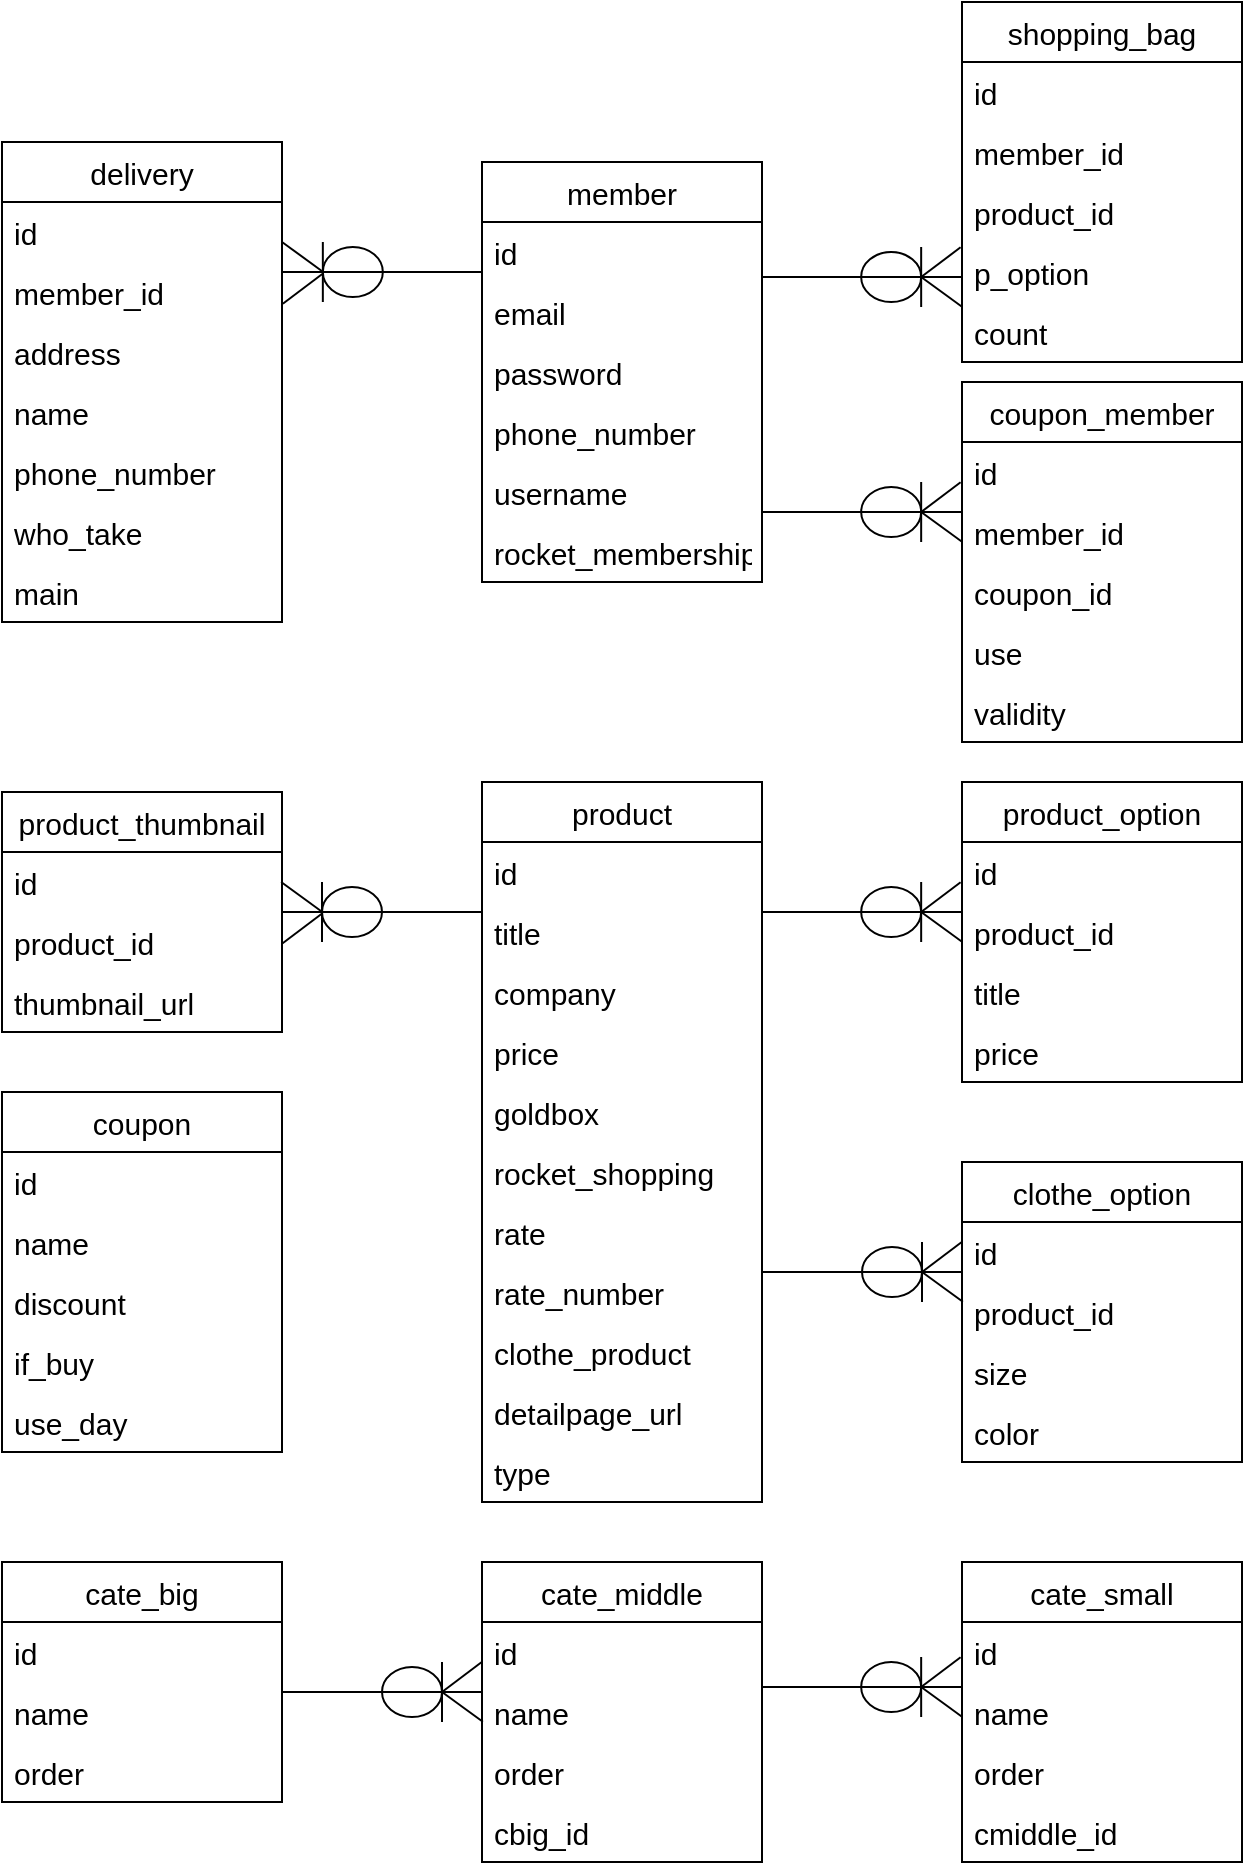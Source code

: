 <mxfile version="15.8.6" type="github">
  <diagram id="AK1Cj9njg4zsHotxsaLM" name="Page-1">
    <mxGraphModel dx="1773" dy="1619" grid="1" gridSize="10" guides="1" tooltips="1" connect="1" arrows="1" fold="1" page="1" pageScale="1" pageWidth="827" pageHeight="1169" math="0" shadow="0">
      <root>
        <mxCell id="0" />
        <mxCell id="1" parent="0" />
        <mxCell id="gSU4eqxGwdEbI_zjqgX5-113" value="" style="ellipse;whiteSpace=wrap;html=1;shadow=0;fontSize=15;" vertex="1" parent="1">
          <mxGeometry x="239.58" y="5" width="30" height="25" as="geometry" />
        </mxCell>
        <mxCell id="gSU4eqxGwdEbI_zjqgX5-13" value="member" style="swimlane;fontStyle=0;childLayout=stackLayout;horizontal=1;startSize=30;horizontalStack=0;resizeParent=1;resizeParentMax=0;resizeLast=0;collapsible=1;marginBottom=0;fontSize=15;" vertex="1" parent="1">
          <mxGeometry x="50" y="-40" width="140" height="210" as="geometry">
            <mxRectangle x="330" y="260" width="90" height="30" as="alternateBounds" />
          </mxGeometry>
        </mxCell>
        <mxCell id="gSU4eqxGwdEbI_zjqgX5-14" value="id" style="text;strokeColor=none;fillColor=none;align=left;verticalAlign=middle;spacingLeft=4;spacingRight=4;overflow=hidden;points=[[0,0.5],[1,0.5]];portConstraint=eastwest;rotatable=0;fontSize=15;" vertex="1" parent="gSU4eqxGwdEbI_zjqgX5-13">
          <mxGeometry y="30" width="140" height="30" as="geometry" />
        </mxCell>
        <mxCell id="gSU4eqxGwdEbI_zjqgX5-15" value="email" style="text;strokeColor=none;fillColor=none;align=left;verticalAlign=middle;spacingLeft=4;spacingRight=4;overflow=hidden;points=[[0,0.5],[1,0.5]];portConstraint=eastwest;rotatable=0;fontSize=15;" vertex="1" parent="gSU4eqxGwdEbI_zjqgX5-13">
          <mxGeometry y="60" width="140" height="30" as="geometry" />
        </mxCell>
        <mxCell id="gSU4eqxGwdEbI_zjqgX5-16" value="password" style="text;strokeColor=none;fillColor=none;align=left;verticalAlign=middle;spacingLeft=4;spacingRight=4;overflow=hidden;points=[[0,0.5],[1,0.5]];portConstraint=eastwest;rotatable=0;fontSize=15;" vertex="1" parent="gSU4eqxGwdEbI_zjqgX5-13">
          <mxGeometry y="90" width="140" height="30" as="geometry" />
        </mxCell>
        <mxCell id="gSU4eqxGwdEbI_zjqgX5-18" value="phone_number" style="text;strokeColor=none;fillColor=none;align=left;verticalAlign=middle;spacingLeft=4;spacingRight=4;overflow=hidden;points=[[0,0.5],[1,0.5]];portConstraint=eastwest;rotatable=0;fontSize=15;" vertex="1" parent="gSU4eqxGwdEbI_zjqgX5-13">
          <mxGeometry y="120" width="140" height="30" as="geometry" />
        </mxCell>
        <mxCell id="gSU4eqxGwdEbI_zjqgX5-19" value="username" style="text;strokeColor=none;fillColor=none;align=left;verticalAlign=middle;spacingLeft=4;spacingRight=4;overflow=hidden;points=[[0,0.5],[1,0.5]];portConstraint=eastwest;rotatable=0;fontSize=15;" vertex="1" parent="gSU4eqxGwdEbI_zjqgX5-13">
          <mxGeometry y="150" width="140" height="30" as="geometry" />
        </mxCell>
        <mxCell id="gSU4eqxGwdEbI_zjqgX5-22" value="rocket_membership" style="text;strokeColor=none;fillColor=none;align=left;verticalAlign=middle;spacingLeft=4;spacingRight=4;overflow=hidden;points=[[0,0.5],[1,0.5]];portConstraint=eastwest;rotatable=0;fontSize=15;" vertex="1" parent="gSU4eqxGwdEbI_zjqgX5-13">
          <mxGeometry y="180" width="140" height="30" as="geometry" />
        </mxCell>
        <mxCell id="gSU4eqxGwdEbI_zjqgX5-23" value="delivery" style="swimlane;fontStyle=0;childLayout=stackLayout;horizontal=1;startSize=30;horizontalStack=0;resizeParent=1;resizeParentMax=0;resizeLast=0;collapsible=1;marginBottom=0;fontSize=15;" vertex="1" parent="1">
          <mxGeometry x="-190" y="-50" width="140" height="240" as="geometry">
            <mxRectangle x="330" y="260" width="90" height="30" as="alternateBounds" />
          </mxGeometry>
        </mxCell>
        <mxCell id="gSU4eqxGwdEbI_zjqgX5-24" value="id" style="text;strokeColor=none;fillColor=none;align=left;verticalAlign=middle;spacingLeft=4;spacingRight=4;overflow=hidden;points=[[0,0.5],[1,0.5]];portConstraint=eastwest;rotatable=0;fontSize=15;" vertex="1" parent="gSU4eqxGwdEbI_zjqgX5-23">
          <mxGeometry y="30" width="140" height="30" as="geometry" />
        </mxCell>
        <mxCell id="gSU4eqxGwdEbI_zjqgX5-25" value="member_id" style="text;strokeColor=none;fillColor=none;align=left;verticalAlign=middle;spacingLeft=4;spacingRight=4;overflow=hidden;points=[[0,0.5],[1,0.5]];portConstraint=eastwest;rotatable=0;fontSize=15;" vertex="1" parent="gSU4eqxGwdEbI_zjqgX5-23">
          <mxGeometry y="60" width="140" height="30" as="geometry" />
        </mxCell>
        <mxCell id="gSU4eqxGwdEbI_zjqgX5-26" value="address" style="text;strokeColor=none;fillColor=none;align=left;verticalAlign=middle;spacingLeft=4;spacingRight=4;overflow=hidden;points=[[0,0.5],[1,0.5]];portConstraint=eastwest;rotatable=0;fontSize=15;" vertex="1" parent="gSU4eqxGwdEbI_zjqgX5-23">
          <mxGeometry y="90" width="140" height="30" as="geometry" />
        </mxCell>
        <mxCell id="gSU4eqxGwdEbI_zjqgX5-27" value="name" style="text;strokeColor=none;fillColor=none;align=left;verticalAlign=middle;spacingLeft=4;spacingRight=4;overflow=hidden;points=[[0,0.5],[1,0.5]];portConstraint=eastwest;rotatable=0;fontSize=15;" vertex="1" parent="gSU4eqxGwdEbI_zjqgX5-23">
          <mxGeometry y="120" width="140" height="30" as="geometry" />
        </mxCell>
        <mxCell id="gSU4eqxGwdEbI_zjqgX5-28" value="phone_number" style="text;strokeColor=none;fillColor=none;align=left;verticalAlign=middle;spacingLeft=4;spacingRight=4;overflow=hidden;points=[[0,0.5],[1,0.5]];portConstraint=eastwest;rotatable=0;fontSize=15;" vertex="1" parent="gSU4eqxGwdEbI_zjqgX5-23">
          <mxGeometry y="150" width="140" height="30" as="geometry" />
        </mxCell>
        <mxCell id="gSU4eqxGwdEbI_zjqgX5-29" value="who_take" style="text;strokeColor=none;fillColor=none;align=left;verticalAlign=middle;spacingLeft=4;spacingRight=4;overflow=hidden;points=[[0,0.5],[1,0.5]];portConstraint=eastwest;rotatable=0;fontSize=15;" vertex="1" parent="gSU4eqxGwdEbI_zjqgX5-23">
          <mxGeometry y="180" width="140" height="30" as="geometry" />
        </mxCell>
        <mxCell id="gSU4eqxGwdEbI_zjqgX5-37" value="main" style="text;strokeColor=none;fillColor=none;align=left;verticalAlign=middle;spacingLeft=4;spacingRight=4;overflow=hidden;points=[[0,0.5],[1,0.5]];portConstraint=eastwest;rotatable=0;fontSize=15;" vertex="1" parent="gSU4eqxGwdEbI_zjqgX5-23">
          <mxGeometry y="210" width="140" height="30" as="geometry" />
        </mxCell>
        <mxCell id="gSU4eqxGwdEbI_zjqgX5-38" value="coupon" style="swimlane;fontStyle=0;childLayout=stackLayout;horizontal=1;startSize=30;horizontalStack=0;resizeParent=1;resizeParentMax=0;resizeLast=0;collapsible=1;marginBottom=0;fontSize=15;" vertex="1" parent="1">
          <mxGeometry x="-190" y="425" width="140" height="180" as="geometry">
            <mxRectangle x="330" y="260" width="90" height="30" as="alternateBounds" />
          </mxGeometry>
        </mxCell>
        <mxCell id="gSU4eqxGwdEbI_zjqgX5-39" value="id" style="text;strokeColor=none;fillColor=none;align=left;verticalAlign=middle;spacingLeft=4;spacingRight=4;overflow=hidden;points=[[0,0.5],[1,0.5]];portConstraint=eastwest;rotatable=0;fontSize=15;" vertex="1" parent="gSU4eqxGwdEbI_zjqgX5-38">
          <mxGeometry y="30" width="140" height="30" as="geometry" />
        </mxCell>
        <mxCell id="gSU4eqxGwdEbI_zjqgX5-40" value="name" style="text;strokeColor=none;fillColor=none;align=left;verticalAlign=middle;spacingLeft=4;spacingRight=4;overflow=hidden;points=[[0,0.5],[1,0.5]];portConstraint=eastwest;rotatable=0;fontSize=15;" vertex="1" parent="gSU4eqxGwdEbI_zjqgX5-38">
          <mxGeometry y="60" width="140" height="30" as="geometry" />
        </mxCell>
        <mxCell id="gSU4eqxGwdEbI_zjqgX5-41" value="discount" style="text;strokeColor=none;fillColor=none;align=left;verticalAlign=middle;spacingLeft=4;spacingRight=4;overflow=hidden;points=[[0,0.5],[1,0.5]];portConstraint=eastwest;rotatable=0;fontSize=15;" vertex="1" parent="gSU4eqxGwdEbI_zjqgX5-38">
          <mxGeometry y="90" width="140" height="30" as="geometry" />
        </mxCell>
        <mxCell id="gSU4eqxGwdEbI_zjqgX5-42" value="if_buy" style="text;strokeColor=none;fillColor=none;align=left;verticalAlign=middle;spacingLeft=4;spacingRight=4;overflow=hidden;points=[[0,0.5],[1,0.5]];portConstraint=eastwest;rotatable=0;fontSize=15;" vertex="1" parent="gSU4eqxGwdEbI_zjqgX5-38">
          <mxGeometry y="120" width="140" height="30" as="geometry" />
        </mxCell>
        <mxCell id="gSU4eqxGwdEbI_zjqgX5-43" value="use_day" style="text;strokeColor=none;fillColor=none;align=left;verticalAlign=middle;spacingLeft=4;spacingRight=4;overflow=hidden;points=[[0,0.5],[1,0.5]];portConstraint=eastwest;rotatable=0;fontSize=15;" vertex="1" parent="gSU4eqxGwdEbI_zjqgX5-38">
          <mxGeometry y="150" width="140" height="30" as="geometry" />
        </mxCell>
        <mxCell id="gSU4eqxGwdEbI_zjqgX5-46" value="coupon_member" style="swimlane;fontStyle=0;childLayout=stackLayout;horizontal=1;startSize=30;horizontalStack=0;resizeParent=1;resizeParentMax=0;resizeLast=0;collapsible=1;marginBottom=0;fontSize=15;" vertex="1" parent="1">
          <mxGeometry x="290" y="70" width="140" height="180" as="geometry">
            <mxRectangle x="330" y="260" width="90" height="30" as="alternateBounds" />
          </mxGeometry>
        </mxCell>
        <mxCell id="gSU4eqxGwdEbI_zjqgX5-47" value="id" style="text;strokeColor=none;fillColor=none;align=left;verticalAlign=middle;spacingLeft=4;spacingRight=4;overflow=hidden;points=[[0,0.5],[1,0.5]];portConstraint=eastwest;rotatable=0;fontSize=15;" vertex="1" parent="gSU4eqxGwdEbI_zjqgX5-46">
          <mxGeometry y="30" width="140" height="30" as="geometry" />
        </mxCell>
        <mxCell id="gSU4eqxGwdEbI_zjqgX5-48" value="member_id" style="text;strokeColor=none;fillColor=none;align=left;verticalAlign=middle;spacingLeft=4;spacingRight=4;overflow=hidden;points=[[0,0.5],[1,0.5]];portConstraint=eastwest;rotatable=0;fontSize=15;" vertex="1" parent="gSU4eqxGwdEbI_zjqgX5-46">
          <mxGeometry y="60" width="140" height="30" as="geometry" />
        </mxCell>
        <mxCell id="gSU4eqxGwdEbI_zjqgX5-49" value="coupon_id" style="text;strokeColor=none;fillColor=none;align=left;verticalAlign=middle;spacingLeft=4;spacingRight=4;overflow=hidden;points=[[0,0.5],[1,0.5]];portConstraint=eastwest;rotatable=0;fontSize=15;" vertex="1" parent="gSU4eqxGwdEbI_zjqgX5-46">
          <mxGeometry y="90" width="140" height="30" as="geometry" />
        </mxCell>
        <mxCell id="gSU4eqxGwdEbI_zjqgX5-50" value="use" style="text;strokeColor=none;fillColor=none;align=left;verticalAlign=middle;spacingLeft=4;spacingRight=4;overflow=hidden;points=[[0,0.5],[1,0.5]];portConstraint=eastwest;rotatable=0;fontSize=15;" vertex="1" parent="gSU4eqxGwdEbI_zjqgX5-46">
          <mxGeometry y="120" width="140" height="30" as="geometry" />
        </mxCell>
        <mxCell id="gSU4eqxGwdEbI_zjqgX5-51" value="validity" style="text;strokeColor=none;fillColor=none;align=left;verticalAlign=middle;spacingLeft=4;spacingRight=4;overflow=hidden;points=[[0,0.5],[1,0.5]];portConstraint=eastwest;rotatable=0;fontSize=15;" vertex="1" parent="gSU4eqxGwdEbI_zjqgX5-46">
          <mxGeometry y="150" width="140" height="30" as="geometry" />
        </mxCell>
        <mxCell id="gSU4eqxGwdEbI_zjqgX5-52" value="product" style="swimlane;fontStyle=0;childLayout=stackLayout;horizontal=1;startSize=30;horizontalStack=0;resizeParent=1;resizeParentMax=0;resizeLast=0;collapsible=1;marginBottom=0;fontSize=15;" vertex="1" parent="1">
          <mxGeometry x="50" y="270" width="140" height="360" as="geometry">
            <mxRectangle x="330" y="260" width="90" height="30" as="alternateBounds" />
          </mxGeometry>
        </mxCell>
        <mxCell id="gSU4eqxGwdEbI_zjqgX5-53" value="id" style="text;strokeColor=none;fillColor=none;align=left;verticalAlign=middle;spacingLeft=4;spacingRight=4;overflow=hidden;points=[[0,0.5],[1,0.5]];portConstraint=eastwest;rotatable=0;fontSize=15;" vertex="1" parent="gSU4eqxGwdEbI_zjqgX5-52">
          <mxGeometry y="30" width="140" height="30" as="geometry" />
        </mxCell>
        <mxCell id="gSU4eqxGwdEbI_zjqgX5-54" value="title" style="text;strokeColor=none;fillColor=none;align=left;verticalAlign=middle;spacingLeft=4;spacingRight=4;overflow=hidden;points=[[0,0.5],[1,0.5]];portConstraint=eastwest;rotatable=0;fontSize=15;" vertex="1" parent="gSU4eqxGwdEbI_zjqgX5-52">
          <mxGeometry y="60" width="140" height="30" as="geometry" />
        </mxCell>
        <mxCell id="gSU4eqxGwdEbI_zjqgX5-55" value="company" style="text;strokeColor=none;fillColor=none;align=left;verticalAlign=middle;spacingLeft=4;spacingRight=4;overflow=hidden;points=[[0,0.5],[1,0.5]];portConstraint=eastwest;rotatable=0;fontSize=15;" vertex="1" parent="gSU4eqxGwdEbI_zjqgX5-52">
          <mxGeometry y="90" width="140" height="30" as="geometry" />
        </mxCell>
        <mxCell id="gSU4eqxGwdEbI_zjqgX5-56" value="price" style="text;strokeColor=none;fillColor=none;align=left;verticalAlign=middle;spacingLeft=4;spacingRight=4;overflow=hidden;points=[[0,0.5],[1,0.5]];portConstraint=eastwest;rotatable=0;fontSize=15;" vertex="1" parent="gSU4eqxGwdEbI_zjqgX5-52">
          <mxGeometry y="120" width="140" height="30" as="geometry" />
        </mxCell>
        <mxCell id="gSU4eqxGwdEbI_zjqgX5-57" value="goldbox" style="text;strokeColor=none;fillColor=none;align=left;verticalAlign=middle;spacingLeft=4;spacingRight=4;overflow=hidden;points=[[0,0.5],[1,0.5]];portConstraint=eastwest;rotatable=0;fontSize=15;" vertex="1" parent="gSU4eqxGwdEbI_zjqgX5-52">
          <mxGeometry y="150" width="140" height="30" as="geometry" />
        </mxCell>
        <mxCell id="gSU4eqxGwdEbI_zjqgX5-58" value="rocket_shopping" style="text;strokeColor=none;fillColor=none;align=left;verticalAlign=middle;spacingLeft=4;spacingRight=4;overflow=hidden;points=[[0,0.5],[1,0.5]];portConstraint=eastwest;rotatable=0;fontSize=15;" vertex="1" parent="gSU4eqxGwdEbI_zjqgX5-52">
          <mxGeometry y="180" width="140" height="30" as="geometry" />
        </mxCell>
        <mxCell id="gSU4eqxGwdEbI_zjqgX5-59" value="rate" style="text;strokeColor=none;fillColor=none;align=left;verticalAlign=middle;spacingLeft=4;spacingRight=4;overflow=hidden;points=[[0,0.5],[1,0.5]];portConstraint=eastwest;rotatable=0;fontSize=15;" vertex="1" parent="gSU4eqxGwdEbI_zjqgX5-52">
          <mxGeometry y="210" width="140" height="30" as="geometry" />
        </mxCell>
        <mxCell id="gSU4eqxGwdEbI_zjqgX5-60" value="rate_number" style="text;strokeColor=none;fillColor=none;align=left;verticalAlign=middle;spacingLeft=4;spacingRight=4;overflow=hidden;points=[[0,0.5],[1,0.5]];portConstraint=eastwest;rotatable=0;fontSize=15;" vertex="1" parent="gSU4eqxGwdEbI_zjqgX5-52">
          <mxGeometry y="240" width="140" height="30" as="geometry" />
        </mxCell>
        <mxCell id="gSU4eqxGwdEbI_zjqgX5-62" value="clothe_product" style="text;strokeColor=none;fillColor=none;align=left;verticalAlign=middle;spacingLeft=4;spacingRight=4;overflow=hidden;points=[[0,0.5],[1,0.5]];portConstraint=eastwest;rotatable=0;fontSize=15;" vertex="1" parent="gSU4eqxGwdEbI_zjqgX5-52">
          <mxGeometry y="270" width="140" height="30" as="geometry" />
        </mxCell>
        <mxCell id="gSU4eqxGwdEbI_zjqgX5-63" value="detailpage_url" style="text;strokeColor=none;fillColor=none;align=left;verticalAlign=middle;spacingLeft=4;spacingRight=4;overflow=hidden;points=[[0,0.5],[1,0.5]];portConstraint=eastwest;rotatable=0;fontSize=15;" vertex="1" parent="gSU4eqxGwdEbI_zjqgX5-52">
          <mxGeometry y="300" width="140" height="30" as="geometry" />
        </mxCell>
        <mxCell id="gSU4eqxGwdEbI_zjqgX5-64" value="type" style="text;strokeColor=none;fillColor=none;align=left;verticalAlign=middle;spacingLeft=4;spacingRight=4;overflow=hidden;points=[[0,0.5],[1,0.5]];portConstraint=eastwest;rotatable=0;fontSize=15;" vertex="1" parent="gSU4eqxGwdEbI_zjqgX5-52">
          <mxGeometry y="330" width="140" height="30" as="geometry" />
        </mxCell>
        <mxCell id="gSU4eqxGwdEbI_zjqgX5-65" value="product_option" style="swimlane;fontStyle=0;childLayout=stackLayout;horizontal=1;startSize=30;horizontalStack=0;resizeParent=1;resizeParentMax=0;resizeLast=0;collapsible=1;marginBottom=0;fontSize=15;" vertex="1" parent="1">
          <mxGeometry x="290" y="270" width="140" height="150" as="geometry">
            <mxRectangle x="330" y="260" width="90" height="30" as="alternateBounds" />
          </mxGeometry>
        </mxCell>
        <mxCell id="gSU4eqxGwdEbI_zjqgX5-66" value="id" style="text;strokeColor=none;fillColor=none;align=left;verticalAlign=middle;spacingLeft=4;spacingRight=4;overflow=hidden;points=[[0,0.5],[1,0.5]];portConstraint=eastwest;rotatable=0;fontSize=15;" vertex="1" parent="gSU4eqxGwdEbI_zjqgX5-65">
          <mxGeometry y="30" width="140" height="30" as="geometry" />
        </mxCell>
        <mxCell id="gSU4eqxGwdEbI_zjqgX5-67" value="product_id" style="text;strokeColor=none;fillColor=none;align=left;verticalAlign=middle;spacingLeft=4;spacingRight=4;overflow=hidden;points=[[0,0.5],[1,0.5]];portConstraint=eastwest;rotatable=0;fontSize=15;" vertex="1" parent="gSU4eqxGwdEbI_zjqgX5-65">
          <mxGeometry y="60" width="140" height="30" as="geometry" />
        </mxCell>
        <mxCell id="gSU4eqxGwdEbI_zjqgX5-68" value="title" style="text;strokeColor=none;fillColor=none;align=left;verticalAlign=middle;spacingLeft=4;spacingRight=4;overflow=hidden;points=[[0,0.5],[1,0.5]];portConstraint=eastwest;rotatable=0;fontSize=15;" vertex="1" parent="gSU4eqxGwdEbI_zjqgX5-65">
          <mxGeometry y="90" width="140" height="30" as="geometry" />
        </mxCell>
        <mxCell id="gSU4eqxGwdEbI_zjqgX5-69" value="price" style="text;strokeColor=none;fillColor=none;align=left;verticalAlign=middle;spacingLeft=4;spacingRight=4;overflow=hidden;points=[[0,0.5],[1,0.5]];portConstraint=eastwest;rotatable=0;fontSize=15;" vertex="1" parent="gSU4eqxGwdEbI_zjqgX5-65">
          <mxGeometry y="120" width="140" height="30" as="geometry" />
        </mxCell>
        <mxCell id="gSU4eqxGwdEbI_zjqgX5-77" value="clothe_option" style="swimlane;fontStyle=0;childLayout=stackLayout;horizontal=1;startSize=30;horizontalStack=0;resizeParent=1;resizeParentMax=0;resizeLast=0;collapsible=1;marginBottom=0;fontSize=15;" vertex="1" parent="1">
          <mxGeometry x="290" y="460" width="140" height="150" as="geometry">
            <mxRectangle x="330" y="260" width="90" height="30" as="alternateBounds" />
          </mxGeometry>
        </mxCell>
        <mxCell id="gSU4eqxGwdEbI_zjqgX5-78" value="id" style="text;strokeColor=none;fillColor=none;align=left;verticalAlign=middle;spacingLeft=4;spacingRight=4;overflow=hidden;points=[[0,0.5],[1,0.5]];portConstraint=eastwest;rotatable=0;fontSize=15;" vertex="1" parent="gSU4eqxGwdEbI_zjqgX5-77">
          <mxGeometry y="30" width="140" height="30" as="geometry" />
        </mxCell>
        <mxCell id="gSU4eqxGwdEbI_zjqgX5-79" value="product_id" style="text;strokeColor=none;fillColor=none;align=left;verticalAlign=middle;spacingLeft=4;spacingRight=4;overflow=hidden;points=[[0,0.5],[1,0.5]];portConstraint=eastwest;rotatable=0;fontSize=15;" vertex="1" parent="gSU4eqxGwdEbI_zjqgX5-77">
          <mxGeometry y="60" width="140" height="30" as="geometry" />
        </mxCell>
        <mxCell id="gSU4eqxGwdEbI_zjqgX5-80" value="size" style="text;strokeColor=none;fillColor=none;align=left;verticalAlign=middle;spacingLeft=4;spacingRight=4;overflow=hidden;points=[[0,0.5],[1,0.5]];portConstraint=eastwest;rotatable=0;fontSize=15;" vertex="1" parent="gSU4eqxGwdEbI_zjqgX5-77">
          <mxGeometry y="90" width="140" height="30" as="geometry" />
        </mxCell>
        <mxCell id="gSU4eqxGwdEbI_zjqgX5-81" value="color" style="text;strokeColor=none;fillColor=none;align=left;verticalAlign=middle;spacingLeft=4;spacingRight=4;overflow=hidden;points=[[0,0.5],[1,0.5]];portConstraint=eastwest;rotatable=0;fontSize=15;" vertex="1" parent="gSU4eqxGwdEbI_zjqgX5-77">
          <mxGeometry y="120" width="140" height="30" as="geometry" />
        </mxCell>
        <mxCell id="gSU4eqxGwdEbI_zjqgX5-82" value="product_thumbnail" style="swimlane;fontStyle=0;childLayout=stackLayout;horizontal=1;startSize=30;horizontalStack=0;resizeParent=1;resizeParentMax=0;resizeLast=0;collapsible=1;marginBottom=0;fontSize=15;" vertex="1" parent="1">
          <mxGeometry x="-190" y="275" width="140" height="120" as="geometry">
            <mxRectangle x="330" y="260" width="90" height="30" as="alternateBounds" />
          </mxGeometry>
        </mxCell>
        <mxCell id="gSU4eqxGwdEbI_zjqgX5-83" value="id" style="text;strokeColor=none;fillColor=none;align=left;verticalAlign=middle;spacingLeft=4;spacingRight=4;overflow=hidden;points=[[0,0.5],[1,0.5]];portConstraint=eastwest;rotatable=0;fontSize=15;" vertex="1" parent="gSU4eqxGwdEbI_zjqgX5-82">
          <mxGeometry y="30" width="140" height="30" as="geometry" />
        </mxCell>
        <mxCell id="gSU4eqxGwdEbI_zjqgX5-84" value="product_id" style="text;strokeColor=none;fillColor=none;align=left;verticalAlign=middle;spacingLeft=4;spacingRight=4;overflow=hidden;points=[[0,0.5],[1,0.5]];portConstraint=eastwest;rotatable=0;fontSize=15;" vertex="1" parent="gSU4eqxGwdEbI_zjqgX5-82">
          <mxGeometry y="60" width="140" height="30" as="geometry" />
        </mxCell>
        <mxCell id="gSU4eqxGwdEbI_zjqgX5-85" value="thumbnail_url" style="text;strokeColor=none;fillColor=none;align=left;verticalAlign=middle;spacingLeft=4;spacingRight=4;overflow=hidden;points=[[0,0.5],[1,0.5]];portConstraint=eastwest;rotatable=0;fontSize=15;" vertex="1" parent="gSU4eqxGwdEbI_zjqgX5-82">
          <mxGeometry y="90" width="140" height="30" as="geometry" />
        </mxCell>
        <mxCell id="gSU4eqxGwdEbI_zjqgX5-87" value="cate_big" style="swimlane;fontStyle=0;childLayout=stackLayout;horizontal=1;startSize=30;horizontalStack=0;resizeParent=1;resizeParentMax=0;resizeLast=0;collapsible=1;marginBottom=0;fontSize=15;" vertex="1" parent="1">
          <mxGeometry x="-190" y="660" width="140" height="120" as="geometry">
            <mxRectangle x="330" y="260" width="90" height="30" as="alternateBounds" />
          </mxGeometry>
        </mxCell>
        <mxCell id="gSU4eqxGwdEbI_zjqgX5-88" value="id" style="text;strokeColor=none;fillColor=none;align=left;verticalAlign=middle;spacingLeft=4;spacingRight=4;overflow=hidden;points=[[0,0.5],[1,0.5]];portConstraint=eastwest;rotatable=0;fontSize=15;" vertex="1" parent="gSU4eqxGwdEbI_zjqgX5-87">
          <mxGeometry y="30" width="140" height="30" as="geometry" />
        </mxCell>
        <mxCell id="gSU4eqxGwdEbI_zjqgX5-89" value="name" style="text;strokeColor=none;fillColor=none;align=left;verticalAlign=middle;spacingLeft=4;spacingRight=4;overflow=hidden;points=[[0,0.5],[1,0.5]];portConstraint=eastwest;rotatable=0;fontSize=15;" vertex="1" parent="gSU4eqxGwdEbI_zjqgX5-87">
          <mxGeometry y="60" width="140" height="30" as="geometry" />
        </mxCell>
        <mxCell id="gSU4eqxGwdEbI_zjqgX5-90" value="order" style="text;strokeColor=none;fillColor=none;align=left;verticalAlign=middle;spacingLeft=4;spacingRight=4;overflow=hidden;points=[[0,0.5],[1,0.5]];portConstraint=eastwest;rotatable=0;fontSize=15;" vertex="1" parent="gSU4eqxGwdEbI_zjqgX5-87">
          <mxGeometry y="90" width="140" height="30" as="geometry" />
        </mxCell>
        <mxCell id="gSU4eqxGwdEbI_zjqgX5-92" value="cate_middle" style="swimlane;fontStyle=0;childLayout=stackLayout;horizontal=1;startSize=30;horizontalStack=0;resizeParent=1;resizeParentMax=0;resizeLast=0;collapsible=1;marginBottom=0;fontSize=15;" vertex="1" parent="1">
          <mxGeometry x="50" y="660" width="140" height="150" as="geometry">
            <mxRectangle x="330" y="260" width="90" height="30" as="alternateBounds" />
          </mxGeometry>
        </mxCell>
        <mxCell id="gSU4eqxGwdEbI_zjqgX5-93" value="id" style="text;strokeColor=none;fillColor=none;align=left;verticalAlign=middle;spacingLeft=4;spacingRight=4;overflow=hidden;points=[[0,0.5],[1,0.5]];portConstraint=eastwest;rotatable=0;fontSize=15;" vertex="1" parent="gSU4eqxGwdEbI_zjqgX5-92">
          <mxGeometry y="30" width="140" height="30" as="geometry" />
        </mxCell>
        <mxCell id="gSU4eqxGwdEbI_zjqgX5-94" value="name" style="text;strokeColor=none;fillColor=none;align=left;verticalAlign=middle;spacingLeft=4;spacingRight=4;overflow=hidden;points=[[0,0.5],[1,0.5]];portConstraint=eastwest;rotatable=0;fontSize=15;" vertex="1" parent="gSU4eqxGwdEbI_zjqgX5-92">
          <mxGeometry y="60" width="140" height="30" as="geometry" />
        </mxCell>
        <mxCell id="gSU4eqxGwdEbI_zjqgX5-95" value="order" style="text;strokeColor=none;fillColor=none;align=left;verticalAlign=middle;spacingLeft=4;spacingRight=4;overflow=hidden;points=[[0,0.5],[1,0.5]];portConstraint=eastwest;rotatable=0;fontSize=15;" vertex="1" parent="gSU4eqxGwdEbI_zjqgX5-92">
          <mxGeometry y="90" width="140" height="30" as="geometry" />
        </mxCell>
        <mxCell id="gSU4eqxGwdEbI_zjqgX5-96" value="cbig_id" style="text;strokeColor=none;fillColor=none;align=left;verticalAlign=middle;spacingLeft=4;spacingRight=4;overflow=hidden;points=[[0,0.5],[1,0.5]];portConstraint=eastwest;rotatable=0;fontSize=15;" vertex="1" parent="gSU4eqxGwdEbI_zjqgX5-92">
          <mxGeometry y="120" width="140" height="30" as="geometry" />
        </mxCell>
        <mxCell id="gSU4eqxGwdEbI_zjqgX5-97" value="cate_small" style="swimlane;fontStyle=0;childLayout=stackLayout;horizontal=1;startSize=30;horizontalStack=0;resizeParent=1;resizeParentMax=0;resizeLast=0;collapsible=1;marginBottom=0;fontSize=15;" vertex="1" parent="1">
          <mxGeometry x="290" y="660" width="140" height="150" as="geometry">
            <mxRectangle x="330" y="260" width="90" height="30" as="alternateBounds" />
          </mxGeometry>
        </mxCell>
        <mxCell id="gSU4eqxGwdEbI_zjqgX5-98" value="id" style="text;strokeColor=none;fillColor=none;align=left;verticalAlign=middle;spacingLeft=4;spacingRight=4;overflow=hidden;points=[[0,0.5],[1,0.5]];portConstraint=eastwest;rotatable=0;fontSize=15;" vertex="1" parent="gSU4eqxGwdEbI_zjqgX5-97">
          <mxGeometry y="30" width="140" height="30" as="geometry" />
        </mxCell>
        <mxCell id="gSU4eqxGwdEbI_zjqgX5-99" value="name" style="text;strokeColor=none;fillColor=none;align=left;verticalAlign=middle;spacingLeft=4;spacingRight=4;overflow=hidden;points=[[0,0.5],[1,0.5]];portConstraint=eastwest;rotatable=0;fontSize=15;" vertex="1" parent="gSU4eqxGwdEbI_zjqgX5-97">
          <mxGeometry y="60" width="140" height="30" as="geometry" />
        </mxCell>
        <mxCell id="gSU4eqxGwdEbI_zjqgX5-100" value="order" style="text;strokeColor=none;fillColor=none;align=left;verticalAlign=middle;spacingLeft=4;spacingRight=4;overflow=hidden;points=[[0,0.5],[1,0.5]];portConstraint=eastwest;rotatable=0;fontSize=15;" vertex="1" parent="gSU4eqxGwdEbI_zjqgX5-97">
          <mxGeometry y="90" width="140" height="30" as="geometry" />
        </mxCell>
        <mxCell id="gSU4eqxGwdEbI_zjqgX5-101" value="cmiddle_id" style="text;strokeColor=none;fillColor=none;align=left;verticalAlign=middle;spacingLeft=4;spacingRight=4;overflow=hidden;points=[[0,0.5],[1,0.5]];portConstraint=eastwest;rotatable=0;fontSize=15;" vertex="1" parent="gSU4eqxGwdEbI_zjqgX5-97">
          <mxGeometry y="120" width="140" height="30" as="geometry" />
        </mxCell>
        <mxCell id="gSU4eqxGwdEbI_zjqgX5-102" value="shopping_bag" style="swimlane;fontStyle=0;childLayout=stackLayout;horizontal=1;startSize=30;horizontalStack=0;resizeParent=1;resizeParentMax=0;resizeLast=0;collapsible=1;marginBottom=0;fontSize=15;" vertex="1" parent="1">
          <mxGeometry x="290" y="-120" width="140" height="180" as="geometry">
            <mxRectangle x="330" y="260" width="90" height="30" as="alternateBounds" />
          </mxGeometry>
        </mxCell>
        <mxCell id="gSU4eqxGwdEbI_zjqgX5-103" value="id" style="text;strokeColor=none;fillColor=none;align=left;verticalAlign=middle;spacingLeft=4;spacingRight=4;overflow=hidden;points=[[0,0.5],[1,0.5]];portConstraint=eastwest;rotatable=0;fontSize=15;" vertex="1" parent="gSU4eqxGwdEbI_zjqgX5-102">
          <mxGeometry y="30" width="140" height="30" as="geometry" />
        </mxCell>
        <mxCell id="gSU4eqxGwdEbI_zjqgX5-104" value="member_id" style="text;strokeColor=none;fillColor=none;align=left;verticalAlign=middle;spacingLeft=4;spacingRight=4;overflow=hidden;points=[[0,0.5],[1,0.5]];portConstraint=eastwest;rotatable=0;fontSize=15;" vertex="1" parent="gSU4eqxGwdEbI_zjqgX5-102">
          <mxGeometry y="60" width="140" height="30" as="geometry" />
        </mxCell>
        <mxCell id="gSU4eqxGwdEbI_zjqgX5-105" value="product_id" style="text;strokeColor=none;fillColor=none;align=left;verticalAlign=middle;spacingLeft=4;spacingRight=4;overflow=hidden;points=[[0,0.5],[1,0.5]];portConstraint=eastwest;rotatable=0;fontSize=15;" vertex="1" parent="gSU4eqxGwdEbI_zjqgX5-102">
          <mxGeometry y="90" width="140" height="30" as="geometry" />
        </mxCell>
        <mxCell id="gSU4eqxGwdEbI_zjqgX5-106" value="p_option" style="text;strokeColor=none;fillColor=none;align=left;verticalAlign=middle;spacingLeft=4;spacingRight=4;overflow=hidden;points=[[0,0.5],[1,0.5]];portConstraint=eastwest;rotatable=0;fontSize=15;" vertex="1" parent="gSU4eqxGwdEbI_zjqgX5-102">
          <mxGeometry y="120" width="140" height="30" as="geometry" />
        </mxCell>
        <mxCell id="gSU4eqxGwdEbI_zjqgX5-107" value="count" style="text;strokeColor=none;fillColor=none;align=left;verticalAlign=middle;spacingLeft=4;spacingRight=4;overflow=hidden;points=[[0,0.5],[1,0.5]];portConstraint=eastwest;rotatable=0;fontSize=15;" vertex="1" parent="gSU4eqxGwdEbI_zjqgX5-102">
          <mxGeometry y="150" width="140" height="30" as="geometry" />
        </mxCell>
        <mxCell id="gSU4eqxGwdEbI_zjqgX5-110" value="" style="endArrow=none;html=1;rounded=0;fontSize=15;strokeWidth=1;exitX=0;exitY=0.5;exitDx=0;exitDy=0;entryX=0;entryY=0.5;entryDx=0;entryDy=0;startArrow=none;" edge="1" parent="1" source="gSU4eqxGwdEbI_zjqgX5-113">
          <mxGeometry width="50" height="50" relative="1" as="geometry">
            <mxPoint x="379.58" y="142.5" as="sourcePoint" />
            <mxPoint x="289.58" y="17.5" as="targetPoint" />
          </mxGeometry>
        </mxCell>
        <mxCell id="gSU4eqxGwdEbI_zjqgX5-111" value="" style="endArrow=none;html=1;rounded=0;fontSize=15;strokeWidth=1;entryX=-0.002;entryY=1.005;entryDx=0;entryDy=0;entryPerimeter=0;" edge="1" parent="1">
          <mxGeometry width="50" height="50" relative="1" as="geometry">
            <mxPoint x="269.58" y="17.5" as="sourcePoint" />
            <mxPoint x="289.3" y="2.65" as="targetPoint" />
          </mxGeometry>
        </mxCell>
        <mxCell id="gSU4eqxGwdEbI_zjqgX5-112" value="" style="endArrow=none;html=1;rounded=0;fontSize=15;strokeWidth=1;entryX=0.003;entryY=-0.005;entryDx=0;entryDy=0;entryPerimeter=0;" edge="1" parent="1">
          <mxGeometry width="50" height="50" relative="1" as="geometry">
            <mxPoint x="269.58" y="17.5" as="sourcePoint" />
            <mxPoint x="290.0" y="32.35" as="targetPoint" />
          </mxGeometry>
        </mxCell>
        <mxCell id="gSU4eqxGwdEbI_zjqgX5-115" value="" style="endArrow=none;html=1;rounded=0;fontSize=15;strokeWidth=1;" edge="1" parent="1">
          <mxGeometry width="50" height="50" relative="1" as="geometry">
            <mxPoint x="269.58" y="32.5" as="sourcePoint" />
            <mxPoint x="269.58" y="2.5" as="targetPoint" />
          </mxGeometry>
        </mxCell>
        <mxCell id="gSU4eqxGwdEbI_zjqgX5-116" value="" style="endArrow=none;html=1;rounded=0;fontSize=15;strokeWidth=1;exitX=1;exitY=0.5;exitDx=0;exitDy=0;entryX=0;entryY=0.5;entryDx=0;entryDy=0;" edge="1" parent="1" target="gSU4eqxGwdEbI_zjqgX5-113">
          <mxGeometry width="50" height="50" relative="1" as="geometry">
            <mxPoint x="189.58" y="17.5" as="sourcePoint" />
            <mxPoint x="289.58" y="17.5" as="targetPoint" />
          </mxGeometry>
        </mxCell>
        <mxCell id="gSU4eqxGwdEbI_zjqgX5-117" value="" style="ellipse;whiteSpace=wrap;html=1;shadow=0;fontSize=15;" vertex="1" parent="1">
          <mxGeometry x="239.58" y="322.5" width="30" height="25" as="geometry" />
        </mxCell>
        <mxCell id="gSU4eqxGwdEbI_zjqgX5-118" value="" style="endArrow=none;html=1;rounded=0;fontSize=15;strokeWidth=1;exitX=0;exitY=0.5;exitDx=0;exitDy=0;entryX=0;entryY=0.5;entryDx=0;entryDy=0;startArrow=none;" edge="1" parent="1" source="gSU4eqxGwdEbI_zjqgX5-117">
          <mxGeometry width="50" height="50" relative="1" as="geometry">
            <mxPoint x="379.58" y="460" as="sourcePoint" />
            <mxPoint x="289.58" y="335" as="targetPoint" />
          </mxGeometry>
        </mxCell>
        <mxCell id="gSU4eqxGwdEbI_zjqgX5-119" value="" style="endArrow=none;html=1;rounded=0;fontSize=15;strokeWidth=1;entryX=-0.002;entryY=1.005;entryDx=0;entryDy=0;entryPerimeter=0;" edge="1" parent="1">
          <mxGeometry width="50" height="50" relative="1" as="geometry">
            <mxPoint x="269.58" y="335" as="sourcePoint" />
            <mxPoint x="289.3" y="320.15" as="targetPoint" />
          </mxGeometry>
        </mxCell>
        <mxCell id="gSU4eqxGwdEbI_zjqgX5-120" value="" style="endArrow=none;html=1;rounded=0;fontSize=15;strokeWidth=1;entryX=0.003;entryY=-0.005;entryDx=0;entryDy=0;entryPerimeter=0;" edge="1" parent="1">
          <mxGeometry width="50" height="50" relative="1" as="geometry">
            <mxPoint x="269.58" y="335" as="sourcePoint" />
            <mxPoint x="290.0" y="349.85" as="targetPoint" />
          </mxGeometry>
        </mxCell>
        <mxCell id="gSU4eqxGwdEbI_zjqgX5-121" value="" style="endArrow=none;html=1;rounded=0;fontSize=15;strokeWidth=1;" edge="1" parent="1">
          <mxGeometry width="50" height="50" relative="1" as="geometry">
            <mxPoint x="269.58" y="350" as="sourcePoint" />
            <mxPoint x="269.58" y="320" as="targetPoint" />
          </mxGeometry>
        </mxCell>
        <mxCell id="gSU4eqxGwdEbI_zjqgX5-122" value="" style="endArrow=none;html=1;rounded=0;fontSize=15;strokeWidth=1;exitX=1;exitY=0.5;exitDx=0;exitDy=0;entryX=0;entryY=0.5;entryDx=0;entryDy=0;" edge="1" parent="1" target="gSU4eqxGwdEbI_zjqgX5-117">
          <mxGeometry width="50" height="50" relative="1" as="geometry">
            <mxPoint x="189.58" y="335" as="sourcePoint" />
            <mxPoint x="289.58" y="335" as="targetPoint" />
          </mxGeometry>
        </mxCell>
        <mxCell id="gSU4eqxGwdEbI_zjqgX5-123" value="" style="ellipse;whiteSpace=wrap;html=1;shadow=0;fontSize=15;" vertex="1" parent="1">
          <mxGeometry x="240" y="502.5" width="30" height="25" as="geometry" />
        </mxCell>
        <mxCell id="gSU4eqxGwdEbI_zjqgX5-124" value="" style="endArrow=none;html=1;rounded=0;fontSize=15;strokeWidth=1;exitX=0;exitY=0.5;exitDx=0;exitDy=0;entryX=0;entryY=0.5;entryDx=0;entryDy=0;startArrow=none;" edge="1" parent="1" source="gSU4eqxGwdEbI_zjqgX5-123">
          <mxGeometry width="50" height="50" relative="1" as="geometry">
            <mxPoint x="380" y="640" as="sourcePoint" />
            <mxPoint x="290" y="515" as="targetPoint" />
          </mxGeometry>
        </mxCell>
        <mxCell id="gSU4eqxGwdEbI_zjqgX5-125" value="" style="endArrow=none;html=1;rounded=0;fontSize=15;strokeWidth=1;entryX=-0.002;entryY=1.005;entryDx=0;entryDy=0;entryPerimeter=0;" edge="1" parent="1">
          <mxGeometry width="50" height="50" relative="1" as="geometry">
            <mxPoint x="270" y="515" as="sourcePoint" />
            <mxPoint x="289.72" y="500.15" as="targetPoint" />
          </mxGeometry>
        </mxCell>
        <mxCell id="gSU4eqxGwdEbI_zjqgX5-126" value="" style="endArrow=none;html=1;rounded=0;fontSize=15;strokeWidth=1;entryX=0.003;entryY=-0.005;entryDx=0;entryDy=0;entryPerimeter=0;" edge="1" parent="1">
          <mxGeometry width="50" height="50" relative="1" as="geometry">
            <mxPoint x="270" y="515" as="sourcePoint" />
            <mxPoint x="290.42" y="529.85" as="targetPoint" />
          </mxGeometry>
        </mxCell>
        <mxCell id="gSU4eqxGwdEbI_zjqgX5-127" value="" style="endArrow=none;html=1;rounded=0;fontSize=15;strokeWidth=1;" edge="1" parent="1">
          <mxGeometry width="50" height="50" relative="1" as="geometry">
            <mxPoint x="270" y="530" as="sourcePoint" />
            <mxPoint x="270" y="500" as="targetPoint" />
          </mxGeometry>
        </mxCell>
        <mxCell id="gSU4eqxGwdEbI_zjqgX5-128" value="" style="endArrow=none;html=1;rounded=0;fontSize=15;strokeWidth=1;exitX=1;exitY=0.5;exitDx=0;exitDy=0;entryX=0;entryY=0.5;entryDx=0;entryDy=0;" edge="1" parent="1" target="gSU4eqxGwdEbI_zjqgX5-123">
          <mxGeometry width="50" height="50" relative="1" as="geometry">
            <mxPoint x="190" y="515" as="sourcePoint" />
            <mxPoint x="290" y="515" as="targetPoint" />
          </mxGeometry>
        </mxCell>
        <mxCell id="gSU4eqxGwdEbI_zjqgX5-129" value="" style="ellipse;whiteSpace=wrap;html=1;shadow=0;fontSize=15;" vertex="1" parent="1">
          <mxGeometry x="-30" y="322.5" width="30" height="25" as="geometry" />
        </mxCell>
        <mxCell id="gSU4eqxGwdEbI_zjqgX5-130" value="" style="endArrow=none;html=1;rounded=0;fontSize=15;strokeWidth=1;exitX=0;exitY=0.5;exitDx=0;exitDy=0;entryX=0;entryY=0.5;entryDx=0;entryDy=0;startArrow=none;" edge="1" parent="1" source="gSU4eqxGwdEbI_zjqgX5-129">
          <mxGeometry width="50" height="50" relative="1" as="geometry">
            <mxPoint x="139.58" y="460" as="sourcePoint" />
            <mxPoint x="49.58" y="335" as="targetPoint" />
          </mxGeometry>
        </mxCell>
        <mxCell id="gSU4eqxGwdEbI_zjqgX5-131" value="" style="endArrow=none;html=1;rounded=0;fontSize=15;strokeWidth=1;entryX=-0.002;entryY=1.005;entryDx=0;entryDy=0;entryPerimeter=0;" edge="1" parent="1">
          <mxGeometry width="50" height="50" relative="1" as="geometry">
            <mxPoint x="-50" y="350.85" as="sourcePoint" />
            <mxPoint x="-30.28" y="336" as="targetPoint" />
          </mxGeometry>
        </mxCell>
        <mxCell id="gSU4eqxGwdEbI_zjqgX5-132" value="" style="endArrow=none;html=1;rounded=0;fontSize=15;strokeWidth=1;entryX=0.003;entryY=-0.005;entryDx=0;entryDy=0;entryPerimeter=0;" edge="1" parent="1">
          <mxGeometry width="50" height="50" relative="1" as="geometry">
            <mxPoint x="-50.42" y="320" as="sourcePoint" />
            <mxPoint x="-30.0" y="334.85" as="targetPoint" />
          </mxGeometry>
        </mxCell>
        <mxCell id="gSU4eqxGwdEbI_zjqgX5-133" value="" style="endArrow=none;html=1;rounded=0;fontSize=15;strokeWidth=1;" edge="1" parent="1">
          <mxGeometry width="50" height="50" relative="1" as="geometry">
            <mxPoint x="-30" y="350" as="sourcePoint" />
            <mxPoint x="-30" y="320" as="targetPoint" />
          </mxGeometry>
        </mxCell>
        <mxCell id="gSU4eqxGwdEbI_zjqgX5-134" value="" style="endArrow=none;html=1;rounded=0;fontSize=15;strokeWidth=1;exitX=1;exitY=0.5;exitDx=0;exitDy=0;entryX=0;entryY=0.5;entryDx=0;entryDy=0;" edge="1" parent="1" target="gSU4eqxGwdEbI_zjqgX5-129">
          <mxGeometry width="50" height="50" relative="1" as="geometry">
            <mxPoint x="-50.42" y="335" as="sourcePoint" />
            <mxPoint x="49.58" y="335" as="targetPoint" />
          </mxGeometry>
        </mxCell>
        <mxCell id="gSU4eqxGwdEbI_zjqgX5-135" value="" style="ellipse;whiteSpace=wrap;html=1;shadow=0;fontSize=15;" vertex="1" parent="1">
          <mxGeometry x="-29.58" y="2.5" width="30" height="25" as="geometry" />
        </mxCell>
        <mxCell id="gSU4eqxGwdEbI_zjqgX5-136" value="" style="endArrow=none;html=1;rounded=0;fontSize=15;strokeWidth=1;exitX=0;exitY=0.5;exitDx=0;exitDy=0;entryX=0;entryY=0.5;entryDx=0;entryDy=0;startArrow=none;" edge="1" parent="1" source="gSU4eqxGwdEbI_zjqgX5-135">
          <mxGeometry width="50" height="50" relative="1" as="geometry">
            <mxPoint x="140.0" y="140" as="sourcePoint" />
            <mxPoint x="50.0" y="15" as="targetPoint" />
          </mxGeometry>
        </mxCell>
        <mxCell id="gSU4eqxGwdEbI_zjqgX5-137" value="" style="endArrow=none;html=1;rounded=0;fontSize=15;strokeWidth=1;entryX=-0.002;entryY=1.005;entryDx=0;entryDy=0;entryPerimeter=0;" edge="1" parent="1">
          <mxGeometry width="50" height="50" relative="1" as="geometry">
            <mxPoint x="-49.58" y="30.85" as="sourcePoint" />
            <mxPoint x="-29.86" y="16" as="targetPoint" />
          </mxGeometry>
        </mxCell>
        <mxCell id="gSU4eqxGwdEbI_zjqgX5-138" value="" style="endArrow=none;html=1;rounded=0;fontSize=15;strokeWidth=1;entryX=0.003;entryY=-0.005;entryDx=0;entryDy=0;entryPerimeter=0;" edge="1" parent="1">
          <mxGeometry width="50" height="50" relative="1" as="geometry">
            <mxPoint x="-50.0" as="sourcePoint" />
            <mxPoint x="-29.58" y="14.85" as="targetPoint" />
          </mxGeometry>
        </mxCell>
        <mxCell id="gSU4eqxGwdEbI_zjqgX5-139" value="" style="endArrow=none;html=1;rounded=0;fontSize=15;strokeWidth=1;" edge="1" parent="1">
          <mxGeometry width="50" height="50" relative="1" as="geometry">
            <mxPoint x="-29.58" y="30" as="sourcePoint" />
            <mxPoint x="-29.58" as="targetPoint" />
          </mxGeometry>
        </mxCell>
        <mxCell id="gSU4eqxGwdEbI_zjqgX5-140" value="" style="endArrow=none;html=1;rounded=0;fontSize=15;strokeWidth=1;exitX=1;exitY=0.5;exitDx=0;exitDy=0;entryX=0;entryY=0.5;entryDx=0;entryDy=0;" edge="1" parent="1" target="gSU4eqxGwdEbI_zjqgX5-135">
          <mxGeometry width="50" height="50" relative="1" as="geometry">
            <mxPoint x="-50.0" y="15" as="sourcePoint" />
            <mxPoint x="50" y="15" as="targetPoint" />
          </mxGeometry>
        </mxCell>
        <mxCell id="gSU4eqxGwdEbI_zjqgX5-142" value="" style="ellipse;whiteSpace=wrap;html=1;shadow=0;fontSize=15;" vertex="1" parent="1">
          <mxGeometry x="239.58" y="122.5" width="30" height="25" as="geometry" />
        </mxCell>
        <mxCell id="gSU4eqxGwdEbI_zjqgX5-143" value="" style="endArrow=none;html=1;rounded=0;fontSize=15;strokeWidth=1;exitX=0;exitY=0.5;exitDx=0;exitDy=0;entryX=0;entryY=0.5;entryDx=0;entryDy=0;startArrow=none;" edge="1" parent="1" source="gSU4eqxGwdEbI_zjqgX5-142">
          <mxGeometry width="50" height="50" relative="1" as="geometry">
            <mxPoint x="379.58" y="260" as="sourcePoint" />
            <mxPoint x="289.58" y="135" as="targetPoint" />
          </mxGeometry>
        </mxCell>
        <mxCell id="gSU4eqxGwdEbI_zjqgX5-144" value="" style="endArrow=none;html=1;rounded=0;fontSize=15;strokeWidth=1;entryX=-0.002;entryY=1.005;entryDx=0;entryDy=0;entryPerimeter=0;" edge="1" parent="1">
          <mxGeometry width="50" height="50" relative="1" as="geometry">
            <mxPoint x="269.58" y="135" as="sourcePoint" />
            <mxPoint x="289.3" y="120.15" as="targetPoint" />
          </mxGeometry>
        </mxCell>
        <mxCell id="gSU4eqxGwdEbI_zjqgX5-145" value="" style="endArrow=none;html=1;rounded=0;fontSize=15;strokeWidth=1;entryX=0.003;entryY=-0.005;entryDx=0;entryDy=0;entryPerimeter=0;" edge="1" parent="1">
          <mxGeometry width="50" height="50" relative="1" as="geometry">
            <mxPoint x="269.58" y="135" as="sourcePoint" />
            <mxPoint x="290.0" y="149.85" as="targetPoint" />
          </mxGeometry>
        </mxCell>
        <mxCell id="gSU4eqxGwdEbI_zjqgX5-146" value="" style="endArrow=none;html=1;rounded=0;fontSize=15;strokeWidth=1;" edge="1" parent="1">
          <mxGeometry width="50" height="50" relative="1" as="geometry">
            <mxPoint x="269.58" y="150" as="sourcePoint" />
            <mxPoint x="269.58" y="120" as="targetPoint" />
          </mxGeometry>
        </mxCell>
        <mxCell id="gSU4eqxGwdEbI_zjqgX5-147" value="" style="endArrow=none;html=1;rounded=0;fontSize=15;strokeWidth=1;exitX=1;exitY=0.5;exitDx=0;exitDy=0;entryX=0;entryY=0.5;entryDx=0;entryDy=0;" edge="1" parent="1" target="gSU4eqxGwdEbI_zjqgX5-142">
          <mxGeometry width="50" height="50" relative="1" as="geometry">
            <mxPoint x="189.58" y="135" as="sourcePoint" />
            <mxPoint x="289.58" y="135" as="targetPoint" />
          </mxGeometry>
        </mxCell>
        <mxCell id="gSU4eqxGwdEbI_zjqgX5-149" value="" style="ellipse;whiteSpace=wrap;html=1;shadow=0;fontSize=15;" vertex="1" parent="1">
          <mxGeometry y="712.5" width="30" height="25" as="geometry" />
        </mxCell>
        <mxCell id="gSU4eqxGwdEbI_zjqgX5-150" value="" style="endArrow=none;html=1;rounded=0;fontSize=15;strokeWidth=1;exitX=0;exitY=0.5;exitDx=0;exitDy=0;entryX=0;entryY=0.5;entryDx=0;entryDy=0;startArrow=none;" edge="1" parent="1" source="gSU4eqxGwdEbI_zjqgX5-149">
          <mxGeometry width="50" height="50" relative="1" as="geometry">
            <mxPoint x="140" y="850" as="sourcePoint" />
            <mxPoint x="50" y="725" as="targetPoint" />
          </mxGeometry>
        </mxCell>
        <mxCell id="gSU4eqxGwdEbI_zjqgX5-151" value="" style="endArrow=none;html=1;rounded=0;fontSize=15;strokeWidth=1;entryX=-0.002;entryY=1.005;entryDx=0;entryDy=0;entryPerimeter=0;" edge="1" parent="1">
          <mxGeometry width="50" height="50" relative="1" as="geometry">
            <mxPoint x="30" y="725" as="sourcePoint" />
            <mxPoint x="49.72" y="710.15" as="targetPoint" />
          </mxGeometry>
        </mxCell>
        <mxCell id="gSU4eqxGwdEbI_zjqgX5-152" value="" style="endArrow=none;html=1;rounded=0;fontSize=15;strokeWidth=1;entryX=0.003;entryY=-0.005;entryDx=0;entryDy=0;entryPerimeter=0;" edge="1" parent="1">
          <mxGeometry width="50" height="50" relative="1" as="geometry">
            <mxPoint x="30" y="725" as="sourcePoint" />
            <mxPoint x="50.42" y="739.85" as="targetPoint" />
          </mxGeometry>
        </mxCell>
        <mxCell id="gSU4eqxGwdEbI_zjqgX5-153" value="" style="endArrow=none;html=1;rounded=0;fontSize=15;strokeWidth=1;" edge="1" parent="1">
          <mxGeometry width="50" height="50" relative="1" as="geometry">
            <mxPoint x="30" y="740" as="sourcePoint" />
            <mxPoint x="30" y="710" as="targetPoint" />
          </mxGeometry>
        </mxCell>
        <mxCell id="gSU4eqxGwdEbI_zjqgX5-154" value="" style="endArrow=none;html=1;rounded=0;fontSize=15;strokeWidth=1;exitX=1;exitY=0.5;exitDx=0;exitDy=0;entryX=0;entryY=0.5;entryDx=0;entryDy=0;" edge="1" parent="1" target="gSU4eqxGwdEbI_zjqgX5-149">
          <mxGeometry width="50" height="50" relative="1" as="geometry">
            <mxPoint x="-50" y="725" as="sourcePoint" />
            <mxPoint x="50" y="725" as="targetPoint" />
          </mxGeometry>
        </mxCell>
        <mxCell id="gSU4eqxGwdEbI_zjqgX5-155" value="" style="ellipse;whiteSpace=wrap;html=1;shadow=0;fontSize=15;" vertex="1" parent="1">
          <mxGeometry x="239.58" y="710" width="30" height="25" as="geometry" />
        </mxCell>
        <mxCell id="gSU4eqxGwdEbI_zjqgX5-156" value="" style="endArrow=none;html=1;rounded=0;fontSize=15;strokeWidth=1;exitX=0;exitY=0.5;exitDx=0;exitDy=0;entryX=0;entryY=0.5;entryDx=0;entryDy=0;startArrow=none;" edge="1" parent="1" source="gSU4eqxGwdEbI_zjqgX5-155">
          <mxGeometry width="50" height="50" relative="1" as="geometry">
            <mxPoint x="379.58" y="847.5" as="sourcePoint" />
            <mxPoint x="289.58" y="722.5" as="targetPoint" />
          </mxGeometry>
        </mxCell>
        <mxCell id="gSU4eqxGwdEbI_zjqgX5-157" value="" style="endArrow=none;html=1;rounded=0;fontSize=15;strokeWidth=1;entryX=-0.002;entryY=1.005;entryDx=0;entryDy=0;entryPerimeter=0;" edge="1" parent="1">
          <mxGeometry width="50" height="50" relative="1" as="geometry">
            <mxPoint x="269.58" y="722.5" as="sourcePoint" />
            <mxPoint x="289.3" y="707.65" as="targetPoint" />
          </mxGeometry>
        </mxCell>
        <mxCell id="gSU4eqxGwdEbI_zjqgX5-158" value="" style="endArrow=none;html=1;rounded=0;fontSize=15;strokeWidth=1;entryX=0.003;entryY=-0.005;entryDx=0;entryDy=0;entryPerimeter=0;" edge="1" parent="1">
          <mxGeometry width="50" height="50" relative="1" as="geometry">
            <mxPoint x="269.58" y="722.5" as="sourcePoint" />
            <mxPoint x="290.0" y="737.35" as="targetPoint" />
          </mxGeometry>
        </mxCell>
        <mxCell id="gSU4eqxGwdEbI_zjqgX5-159" value="" style="endArrow=none;html=1;rounded=0;fontSize=15;strokeWidth=1;" edge="1" parent="1">
          <mxGeometry width="50" height="50" relative="1" as="geometry">
            <mxPoint x="269.58" y="737.5" as="sourcePoint" />
            <mxPoint x="269.58" y="707.5" as="targetPoint" />
          </mxGeometry>
        </mxCell>
        <mxCell id="gSU4eqxGwdEbI_zjqgX5-160" value="" style="endArrow=none;html=1;rounded=0;fontSize=15;strokeWidth=1;exitX=1;exitY=0.5;exitDx=0;exitDy=0;entryX=0;entryY=0.5;entryDx=0;entryDy=0;" edge="1" parent="1" target="gSU4eqxGwdEbI_zjqgX5-155">
          <mxGeometry width="50" height="50" relative="1" as="geometry">
            <mxPoint x="189.58" y="722.5" as="sourcePoint" />
            <mxPoint x="289.58" y="722.5" as="targetPoint" />
          </mxGeometry>
        </mxCell>
      </root>
    </mxGraphModel>
  </diagram>
</mxfile>

